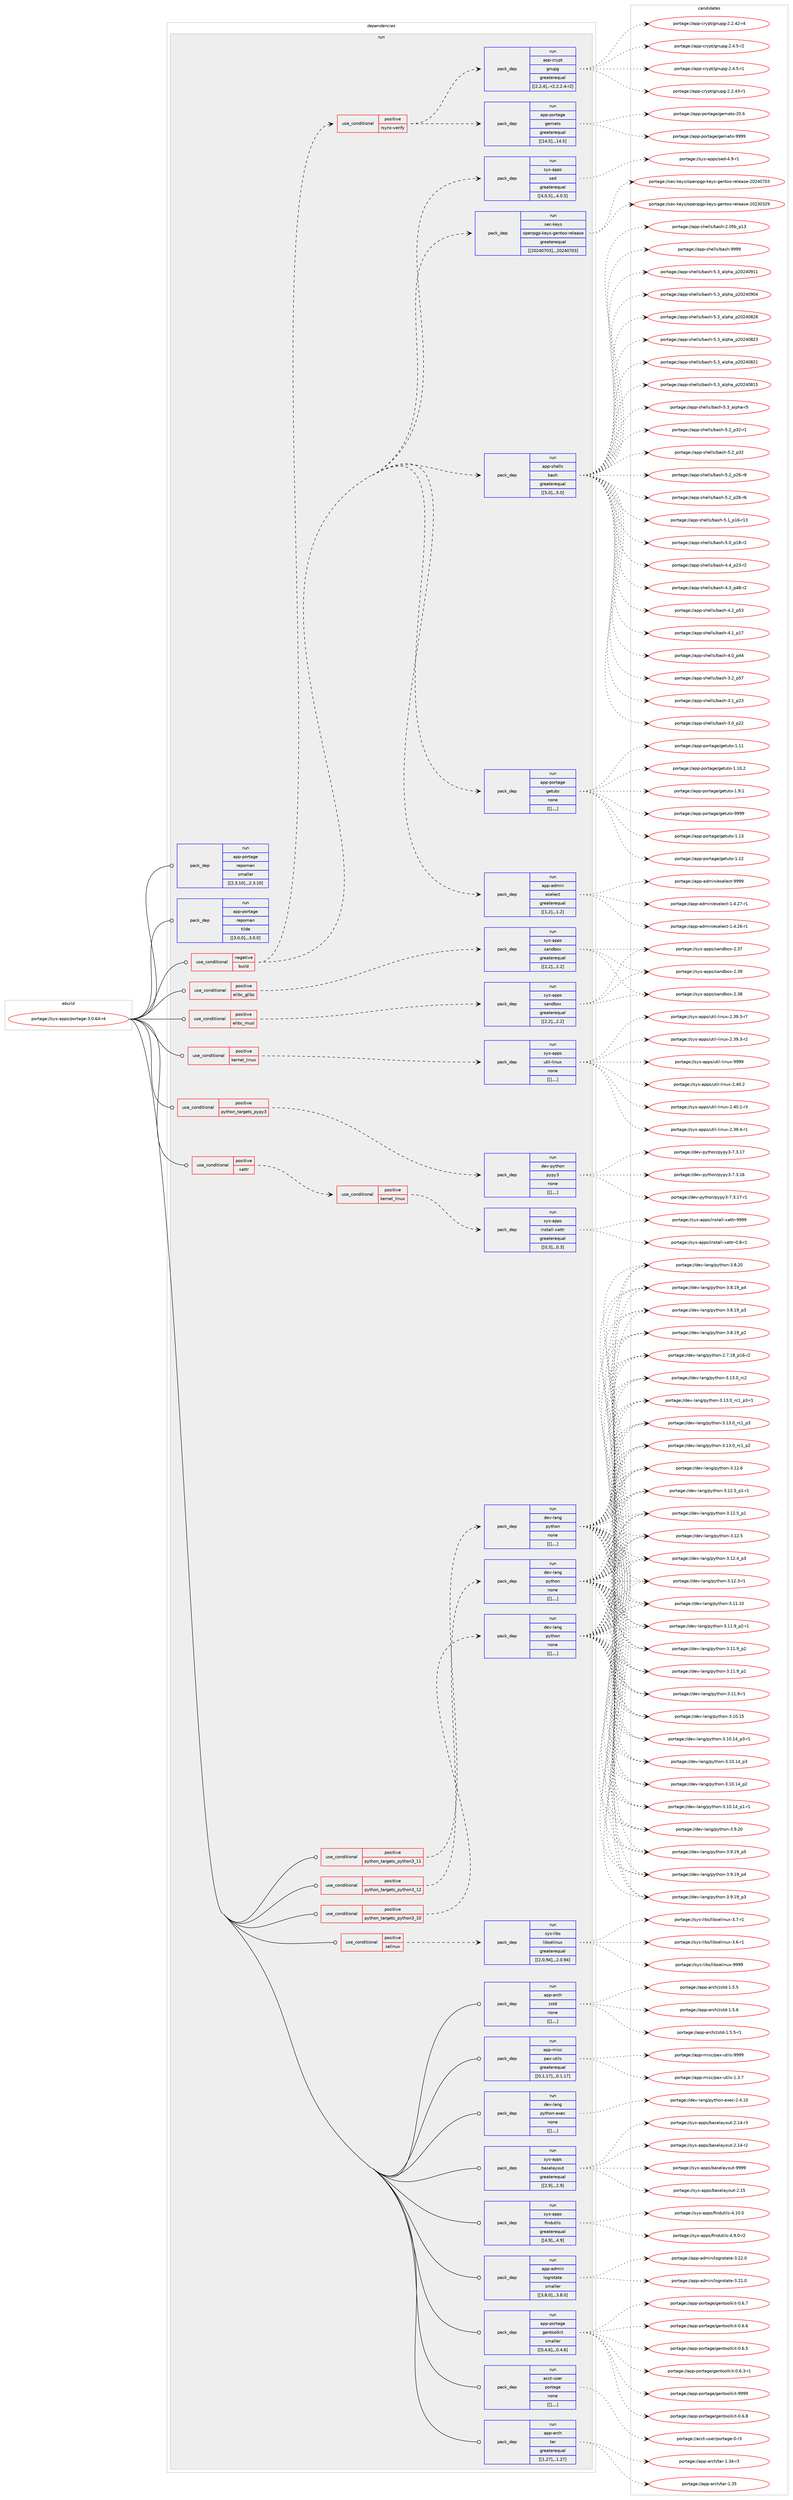 digraph prolog {

# *************
# Graph options
# *************

newrank=true;
concentrate=true;
compound=true;
graph [rankdir=LR,fontname=Helvetica,fontsize=10,ranksep=1.5];#, ranksep=2.5, nodesep=0.2];
edge  [arrowhead=vee];
node  [fontname=Helvetica,fontsize=10];

# **********
# The ebuild
# **********

subgraph cluster_leftcol {
color=gray;
label=<<i>ebuild</i>>;
id [label="portage://sys-apps/portage-3.0.64-r4", color=red, width=4, href="../sys-apps/portage-3.0.64-r4.svg"];
}

# ****************
# The dependencies
# ****************

subgraph cluster_midcol {
color=gray;
label=<<i>dependencies</i>>;
subgraph cluster_compile {
fillcolor="#eeeeee";
style=filled;
label=<<i>compile</i>>;
}
subgraph cluster_compileandrun {
fillcolor="#eeeeee";
style=filled;
label=<<i>compile and run</i>>;
}
subgraph cluster_run {
fillcolor="#eeeeee";
style=filled;
label=<<i>run</i>>;
subgraph cond115675 {
dependency438568 [label=<<TABLE BORDER="0" CELLBORDER="1" CELLSPACING="0" CELLPADDING="4"><TR><TD ROWSPAN="3" CELLPADDING="10">use_conditional</TD></TR><TR><TD>negative</TD></TR><TR><TD>build</TD></TR></TABLE>>, shape=none, color=red];
subgraph pack319838 {
dependency438569 [label=<<TABLE BORDER="0" CELLBORDER="1" CELLSPACING="0" CELLPADDING="4" WIDTH="220"><TR><TD ROWSPAN="6" CELLPADDING="30">pack_dep</TD></TR><TR><TD WIDTH="110">run</TD></TR><TR><TD>app-admin</TD></TR><TR><TD>eselect</TD></TR><TR><TD>greaterequal</TD></TR><TR><TD>[[1,2],,,1.2]</TD></TR></TABLE>>, shape=none, color=blue];
}
dependency438568:e -> dependency438569:w [weight=20,style="dashed",arrowhead="vee"];
subgraph pack319839 {
dependency438570 [label=<<TABLE BORDER="0" CELLBORDER="1" CELLSPACING="0" CELLPADDING="4" WIDTH="220"><TR><TD ROWSPAN="6" CELLPADDING="30">pack_dep</TD></TR><TR><TD WIDTH="110">run</TD></TR><TR><TD>app-portage</TD></TR><TR><TD>getuto</TD></TR><TR><TD>none</TD></TR><TR><TD>[[],,,,]</TD></TR></TABLE>>, shape=none, color=blue];
}
dependency438568:e -> dependency438570:w [weight=20,style="dashed",arrowhead="vee"];
subgraph pack319840 {
dependency438571 [label=<<TABLE BORDER="0" CELLBORDER="1" CELLSPACING="0" CELLPADDING="4" WIDTH="220"><TR><TD ROWSPAN="6" CELLPADDING="30">pack_dep</TD></TR><TR><TD WIDTH="110">run</TD></TR><TR><TD>app-shells</TD></TR><TR><TD>bash</TD></TR><TR><TD>greaterequal</TD></TR><TR><TD>[[5,0],,,5.0]</TD></TR></TABLE>>, shape=none, color=blue];
}
dependency438568:e -> dependency438571:w [weight=20,style="dashed",arrowhead="vee"];
subgraph pack319841 {
dependency438572 [label=<<TABLE BORDER="0" CELLBORDER="1" CELLSPACING="0" CELLPADDING="4" WIDTH="220"><TR><TD ROWSPAN="6" CELLPADDING="30">pack_dep</TD></TR><TR><TD WIDTH="110">run</TD></TR><TR><TD>sec-keys</TD></TR><TR><TD>openpgp-keys-gentoo-release</TD></TR><TR><TD>greaterequal</TD></TR><TR><TD>[[20240703],,,20240703]</TD></TR></TABLE>>, shape=none, color=blue];
}
dependency438568:e -> dependency438572:w [weight=20,style="dashed",arrowhead="vee"];
subgraph pack319842 {
dependency438573 [label=<<TABLE BORDER="0" CELLBORDER="1" CELLSPACING="0" CELLPADDING="4" WIDTH="220"><TR><TD ROWSPAN="6" CELLPADDING="30">pack_dep</TD></TR><TR><TD WIDTH="110">run</TD></TR><TR><TD>sys-apps</TD></TR><TR><TD>sed</TD></TR><TR><TD>greaterequal</TD></TR><TR><TD>[[4,0,5],,,4.0.5]</TD></TR></TABLE>>, shape=none, color=blue];
}
dependency438568:e -> dependency438573:w [weight=20,style="dashed",arrowhead="vee"];
subgraph cond115676 {
dependency438574 [label=<<TABLE BORDER="0" CELLBORDER="1" CELLSPACING="0" CELLPADDING="4"><TR><TD ROWSPAN="3" CELLPADDING="10">use_conditional</TD></TR><TR><TD>positive</TD></TR><TR><TD>rsync-verify</TD></TR></TABLE>>, shape=none, color=red];
subgraph pack319843 {
dependency438575 [label=<<TABLE BORDER="0" CELLBORDER="1" CELLSPACING="0" CELLPADDING="4" WIDTH="220"><TR><TD ROWSPAN="6" CELLPADDING="30">pack_dep</TD></TR><TR><TD WIDTH="110">run</TD></TR><TR><TD>app-crypt</TD></TR><TR><TD>gnupg</TD></TR><TR><TD>greaterequal</TD></TR><TR><TD>[[2,2,4],,-r2,2.2.4-r2]</TD></TR></TABLE>>, shape=none, color=blue];
}
dependency438574:e -> dependency438575:w [weight=20,style="dashed",arrowhead="vee"];
subgraph pack319844 {
dependency438576 [label=<<TABLE BORDER="0" CELLBORDER="1" CELLSPACING="0" CELLPADDING="4" WIDTH="220"><TR><TD ROWSPAN="6" CELLPADDING="30">pack_dep</TD></TR><TR><TD WIDTH="110">run</TD></TR><TR><TD>app-portage</TD></TR><TR><TD>gemato</TD></TR><TR><TD>greaterequal</TD></TR><TR><TD>[[14,5],,,14.5]</TD></TR></TABLE>>, shape=none, color=blue];
}
dependency438574:e -> dependency438576:w [weight=20,style="dashed",arrowhead="vee"];
}
dependency438568:e -> dependency438574:w [weight=20,style="dashed",arrowhead="vee"];
}
id:e -> dependency438568:w [weight=20,style="solid",arrowhead="odot"];
subgraph cond115677 {
dependency438577 [label=<<TABLE BORDER="0" CELLBORDER="1" CELLSPACING="0" CELLPADDING="4"><TR><TD ROWSPAN="3" CELLPADDING="10">use_conditional</TD></TR><TR><TD>positive</TD></TR><TR><TD>elibc_glibc</TD></TR></TABLE>>, shape=none, color=red];
subgraph pack319845 {
dependency438578 [label=<<TABLE BORDER="0" CELLBORDER="1" CELLSPACING="0" CELLPADDING="4" WIDTH="220"><TR><TD ROWSPAN="6" CELLPADDING="30">pack_dep</TD></TR><TR><TD WIDTH="110">run</TD></TR><TR><TD>sys-apps</TD></TR><TR><TD>sandbox</TD></TR><TR><TD>greaterequal</TD></TR><TR><TD>[[2,2],,,2.2]</TD></TR></TABLE>>, shape=none, color=blue];
}
dependency438577:e -> dependency438578:w [weight=20,style="dashed",arrowhead="vee"];
}
id:e -> dependency438577:w [weight=20,style="solid",arrowhead="odot"];
subgraph cond115678 {
dependency438579 [label=<<TABLE BORDER="0" CELLBORDER="1" CELLSPACING="0" CELLPADDING="4"><TR><TD ROWSPAN="3" CELLPADDING="10">use_conditional</TD></TR><TR><TD>positive</TD></TR><TR><TD>elibc_musl</TD></TR></TABLE>>, shape=none, color=red];
subgraph pack319846 {
dependency438580 [label=<<TABLE BORDER="0" CELLBORDER="1" CELLSPACING="0" CELLPADDING="4" WIDTH="220"><TR><TD ROWSPAN="6" CELLPADDING="30">pack_dep</TD></TR><TR><TD WIDTH="110">run</TD></TR><TR><TD>sys-apps</TD></TR><TR><TD>sandbox</TD></TR><TR><TD>greaterequal</TD></TR><TR><TD>[[2,2],,,2.2]</TD></TR></TABLE>>, shape=none, color=blue];
}
dependency438579:e -> dependency438580:w [weight=20,style="dashed",arrowhead="vee"];
}
id:e -> dependency438579:w [weight=20,style="solid",arrowhead="odot"];
subgraph cond115679 {
dependency438581 [label=<<TABLE BORDER="0" CELLBORDER="1" CELLSPACING="0" CELLPADDING="4"><TR><TD ROWSPAN="3" CELLPADDING="10">use_conditional</TD></TR><TR><TD>positive</TD></TR><TR><TD>kernel_linux</TD></TR></TABLE>>, shape=none, color=red];
subgraph pack319847 {
dependency438582 [label=<<TABLE BORDER="0" CELLBORDER="1" CELLSPACING="0" CELLPADDING="4" WIDTH="220"><TR><TD ROWSPAN="6" CELLPADDING="30">pack_dep</TD></TR><TR><TD WIDTH="110">run</TD></TR><TR><TD>sys-apps</TD></TR><TR><TD>util-linux</TD></TR><TR><TD>none</TD></TR><TR><TD>[[],,,,]</TD></TR></TABLE>>, shape=none, color=blue];
}
dependency438581:e -> dependency438582:w [weight=20,style="dashed",arrowhead="vee"];
}
id:e -> dependency438581:w [weight=20,style="solid",arrowhead="odot"];
subgraph cond115680 {
dependency438583 [label=<<TABLE BORDER="0" CELLBORDER="1" CELLSPACING="0" CELLPADDING="4"><TR><TD ROWSPAN="3" CELLPADDING="10">use_conditional</TD></TR><TR><TD>positive</TD></TR><TR><TD>python_targets_pypy3</TD></TR></TABLE>>, shape=none, color=red];
subgraph pack319848 {
dependency438584 [label=<<TABLE BORDER="0" CELLBORDER="1" CELLSPACING="0" CELLPADDING="4" WIDTH="220"><TR><TD ROWSPAN="6" CELLPADDING="30">pack_dep</TD></TR><TR><TD WIDTH="110">run</TD></TR><TR><TD>dev-python</TD></TR><TR><TD>pypy3</TD></TR><TR><TD>none</TD></TR><TR><TD>[[],,,,]</TD></TR></TABLE>>, shape=none, color=blue];
}
dependency438583:e -> dependency438584:w [weight=20,style="dashed",arrowhead="vee"];
}
id:e -> dependency438583:w [weight=20,style="solid",arrowhead="odot"];
subgraph cond115681 {
dependency438585 [label=<<TABLE BORDER="0" CELLBORDER="1" CELLSPACING="0" CELLPADDING="4"><TR><TD ROWSPAN="3" CELLPADDING="10">use_conditional</TD></TR><TR><TD>positive</TD></TR><TR><TD>python_targets_python3_10</TD></TR></TABLE>>, shape=none, color=red];
subgraph pack319849 {
dependency438586 [label=<<TABLE BORDER="0" CELLBORDER="1" CELLSPACING="0" CELLPADDING="4" WIDTH="220"><TR><TD ROWSPAN="6" CELLPADDING="30">pack_dep</TD></TR><TR><TD WIDTH="110">run</TD></TR><TR><TD>dev-lang</TD></TR><TR><TD>python</TD></TR><TR><TD>none</TD></TR><TR><TD>[[],,,,]</TD></TR></TABLE>>, shape=none, color=blue];
}
dependency438585:e -> dependency438586:w [weight=20,style="dashed",arrowhead="vee"];
}
id:e -> dependency438585:w [weight=20,style="solid",arrowhead="odot"];
subgraph cond115682 {
dependency438587 [label=<<TABLE BORDER="0" CELLBORDER="1" CELLSPACING="0" CELLPADDING="4"><TR><TD ROWSPAN="3" CELLPADDING="10">use_conditional</TD></TR><TR><TD>positive</TD></TR><TR><TD>python_targets_python3_11</TD></TR></TABLE>>, shape=none, color=red];
subgraph pack319850 {
dependency438588 [label=<<TABLE BORDER="0" CELLBORDER="1" CELLSPACING="0" CELLPADDING="4" WIDTH="220"><TR><TD ROWSPAN="6" CELLPADDING="30">pack_dep</TD></TR><TR><TD WIDTH="110">run</TD></TR><TR><TD>dev-lang</TD></TR><TR><TD>python</TD></TR><TR><TD>none</TD></TR><TR><TD>[[],,,,]</TD></TR></TABLE>>, shape=none, color=blue];
}
dependency438587:e -> dependency438588:w [weight=20,style="dashed",arrowhead="vee"];
}
id:e -> dependency438587:w [weight=20,style="solid",arrowhead="odot"];
subgraph cond115683 {
dependency438589 [label=<<TABLE BORDER="0" CELLBORDER="1" CELLSPACING="0" CELLPADDING="4"><TR><TD ROWSPAN="3" CELLPADDING="10">use_conditional</TD></TR><TR><TD>positive</TD></TR><TR><TD>python_targets_python3_12</TD></TR></TABLE>>, shape=none, color=red];
subgraph pack319851 {
dependency438590 [label=<<TABLE BORDER="0" CELLBORDER="1" CELLSPACING="0" CELLPADDING="4" WIDTH="220"><TR><TD ROWSPAN="6" CELLPADDING="30">pack_dep</TD></TR><TR><TD WIDTH="110">run</TD></TR><TR><TD>dev-lang</TD></TR><TR><TD>python</TD></TR><TR><TD>none</TD></TR><TR><TD>[[],,,,]</TD></TR></TABLE>>, shape=none, color=blue];
}
dependency438589:e -> dependency438590:w [weight=20,style="dashed",arrowhead="vee"];
}
id:e -> dependency438589:w [weight=20,style="solid",arrowhead="odot"];
subgraph cond115684 {
dependency438591 [label=<<TABLE BORDER="0" CELLBORDER="1" CELLSPACING="0" CELLPADDING="4"><TR><TD ROWSPAN="3" CELLPADDING="10">use_conditional</TD></TR><TR><TD>positive</TD></TR><TR><TD>selinux</TD></TR></TABLE>>, shape=none, color=red];
subgraph pack319852 {
dependency438592 [label=<<TABLE BORDER="0" CELLBORDER="1" CELLSPACING="0" CELLPADDING="4" WIDTH="220"><TR><TD ROWSPAN="6" CELLPADDING="30">pack_dep</TD></TR><TR><TD WIDTH="110">run</TD></TR><TR><TD>sys-libs</TD></TR><TR><TD>libselinux</TD></TR><TR><TD>greaterequal</TD></TR><TR><TD>[[2,0,94],,,2.0.94]</TD></TR></TABLE>>, shape=none, color=blue];
}
dependency438591:e -> dependency438592:w [weight=20,style="dashed",arrowhead="vee"];
}
id:e -> dependency438591:w [weight=20,style="solid",arrowhead="odot"];
subgraph cond115685 {
dependency438593 [label=<<TABLE BORDER="0" CELLBORDER="1" CELLSPACING="0" CELLPADDING="4"><TR><TD ROWSPAN="3" CELLPADDING="10">use_conditional</TD></TR><TR><TD>positive</TD></TR><TR><TD>xattr</TD></TR></TABLE>>, shape=none, color=red];
subgraph cond115686 {
dependency438594 [label=<<TABLE BORDER="0" CELLBORDER="1" CELLSPACING="0" CELLPADDING="4"><TR><TD ROWSPAN="3" CELLPADDING="10">use_conditional</TD></TR><TR><TD>positive</TD></TR><TR><TD>kernel_linux</TD></TR></TABLE>>, shape=none, color=red];
subgraph pack319853 {
dependency438595 [label=<<TABLE BORDER="0" CELLBORDER="1" CELLSPACING="0" CELLPADDING="4" WIDTH="220"><TR><TD ROWSPAN="6" CELLPADDING="30">pack_dep</TD></TR><TR><TD WIDTH="110">run</TD></TR><TR><TD>sys-apps</TD></TR><TR><TD>install-xattr</TD></TR><TR><TD>greaterequal</TD></TR><TR><TD>[[0,3],,,0.3]</TD></TR></TABLE>>, shape=none, color=blue];
}
dependency438594:e -> dependency438595:w [weight=20,style="dashed",arrowhead="vee"];
}
dependency438593:e -> dependency438594:w [weight=20,style="dashed",arrowhead="vee"];
}
id:e -> dependency438593:w [weight=20,style="solid",arrowhead="odot"];
subgraph pack319854 {
dependency438596 [label=<<TABLE BORDER="0" CELLBORDER="1" CELLSPACING="0" CELLPADDING="4" WIDTH="220"><TR><TD ROWSPAN="6" CELLPADDING="30">pack_dep</TD></TR><TR><TD WIDTH="110">run</TD></TR><TR><TD>acct-user</TD></TR><TR><TD>portage</TD></TR><TR><TD>none</TD></TR><TR><TD>[[],,,,]</TD></TR></TABLE>>, shape=none, color=blue];
}
id:e -> dependency438596:w [weight=20,style="solid",arrowhead="odot"];
subgraph pack319855 {
dependency438597 [label=<<TABLE BORDER="0" CELLBORDER="1" CELLSPACING="0" CELLPADDING="4" WIDTH="220"><TR><TD ROWSPAN="6" CELLPADDING="30">pack_dep</TD></TR><TR><TD WIDTH="110">run</TD></TR><TR><TD>app-arch</TD></TR><TR><TD>tar</TD></TR><TR><TD>greaterequal</TD></TR><TR><TD>[[1,27],,,1.27]</TD></TR></TABLE>>, shape=none, color=blue];
}
id:e -> dependency438597:w [weight=20,style="solid",arrowhead="odot"];
subgraph pack319856 {
dependency438598 [label=<<TABLE BORDER="0" CELLBORDER="1" CELLSPACING="0" CELLPADDING="4" WIDTH="220"><TR><TD ROWSPAN="6" CELLPADDING="30">pack_dep</TD></TR><TR><TD WIDTH="110">run</TD></TR><TR><TD>app-arch</TD></TR><TR><TD>zstd</TD></TR><TR><TD>none</TD></TR><TR><TD>[[],,,,]</TD></TR></TABLE>>, shape=none, color=blue];
}
id:e -> dependency438598:w [weight=20,style="solid",arrowhead="odot"];
subgraph pack319857 {
dependency438599 [label=<<TABLE BORDER="0" CELLBORDER="1" CELLSPACING="0" CELLPADDING="4" WIDTH="220"><TR><TD ROWSPAN="6" CELLPADDING="30">pack_dep</TD></TR><TR><TD WIDTH="110">run</TD></TR><TR><TD>app-misc</TD></TR><TR><TD>pax-utils</TD></TR><TR><TD>greaterequal</TD></TR><TR><TD>[[0,1,17],,,0.1.17]</TD></TR></TABLE>>, shape=none, color=blue];
}
id:e -> dependency438599:w [weight=20,style="solid",arrowhead="odot"];
subgraph pack319858 {
dependency438600 [label=<<TABLE BORDER="0" CELLBORDER="1" CELLSPACING="0" CELLPADDING="4" WIDTH="220"><TR><TD ROWSPAN="6" CELLPADDING="30">pack_dep</TD></TR><TR><TD WIDTH="110">run</TD></TR><TR><TD>dev-lang</TD></TR><TR><TD>python-exec</TD></TR><TR><TD>none</TD></TR><TR><TD>[[],,,,]</TD></TR></TABLE>>, shape=none, color=blue];
}
id:e -> dependency438600:w [weight=20,style="solid",arrowhead="odot"];
subgraph pack319859 {
dependency438601 [label=<<TABLE BORDER="0" CELLBORDER="1" CELLSPACING="0" CELLPADDING="4" WIDTH="220"><TR><TD ROWSPAN="6" CELLPADDING="30">pack_dep</TD></TR><TR><TD WIDTH="110">run</TD></TR><TR><TD>sys-apps</TD></TR><TR><TD>baselayout</TD></TR><TR><TD>greaterequal</TD></TR><TR><TD>[[2,9],,,2.9]</TD></TR></TABLE>>, shape=none, color=blue];
}
id:e -> dependency438601:w [weight=20,style="solid",arrowhead="odot"];
subgraph pack319860 {
dependency438602 [label=<<TABLE BORDER="0" CELLBORDER="1" CELLSPACING="0" CELLPADDING="4" WIDTH="220"><TR><TD ROWSPAN="6" CELLPADDING="30">pack_dep</TD></TR><TR><TD WIDTH="110">run</TD></TR><TR><TD>sys-apps</TD></TR><TR><TD>findutils</TD></TR><TR><TD>greaterequal</TD></TR><TR><TD>[[4,9],,,4.9]</TD></TR></TABLE>>, shape=none, color=blue];
}
id:e -> dependency438602:w [weight=20,style="solid",arrowhead="odot"];
subgraph pack319861 {
dependency438603 [label=<<TABLE BORDER="0" CELLBORDER="1" CELLSPACING="0" CELLPADDING="4" WIDTH="220"><TR><TD ROWSPAN="6" CELLPADDING="30">pack_dep</TD></TR><TR><TD WIDTH="110">run</TD></TR><TR><TD>app-admin</TD></TR><TR><TD>logrotate</TD></TR><TR><TD>smaller</TD></TR><TR><TD>[[3,8,0],,,3.8.0]</TD></TR></TABLE>>, shape=none, color=blue];
}
id:e -> dependency438603:w [weight=20,style="solid",arrowhead="odot"];
subgraph pack319862 {
dependency438604 [label=<<TABLE BORDER="0" CELLBORDER="1" CELLSPACING="0" CELLPADDING="4" WIDTH="220"><TR><TD ROWSPAN="6" CELLPADDING="30">pack_dep</TD></TR><TR><TD WIDTH="110">run</TD></TR><TR><TD>app-portage</TD></TR><TR><TD>gentoolkit</TD></TR><TR><TD>smaller</TD></TR><TR><TD>[[0,4,6],,,0.4.6]</TD></TR></TABLE>>, shape=none, color=blue];
}
id:e -> dependency438604:w [weight=20,style="solid",arrowhead="odot"];
subgraph pack319863 {
dependency438605 [label=<<TABLE BORDER="0" CELLBORDER="1" CELLSPACING="0" CELLPADDING="4" WIDTH="220"><TR><TD ROWSPAN="6" CELLPADDING="30">pack_dep</TD></TR><TR><TD WIDTH="110">run</TD></TR><TR><TD>app-portage</TD></TR><TR><TD>repoman</TD></TR><TR><TD>smaller</TD></TR><TR><TD>[[2,3,10],,,2.3.10]</TD></TR></TABLE>>, shape=none, color=blue];
}
id:e -> dependency438605:w [weight=20,style="solid",arrowhead="odot"];
subgraph pack319864 {
dependency438606 [label=<<TABLE BORDER="0" CELLBORDER="1" CELLSPACING="0" CELLPADDING="4" WIDTH="220"><TR><TD ROWSPAN="6" CELLPADDING="30">pack_dep</TD></TR><TR><TD WIDTH="110">run</TD></TR><TR><TD>app-portage</TD></TR><TR><TD>repoman</TD></TR><TR><TD>tilde</TD></TR><TR><TD>[[3,0,0],,,3.0.0]</TD></TR></TABLE>>, shape=none, color=blue];
}
id:e -> dependency438606:w [weight=20,style="solid",arrowhead="odot"];
}
}

# **************
# The candidates
# **************

subgraph cluster_choices {
rank=same;
color=gray;
label=<<i>candidates</i>>;

subgraph choice319838 {
color=black;
nodesep=1;
choice97112112459710010910511047101115101108101991164557575757 [label="portage://app-admin/eselect-9999", color=red, width=4,href="../app-admin/eselect-9999.svg"];
choice9711211245971001091051104710111510110810199116454946524650554511449 [label="portage://app-admin/eselect-1.4.27-r1", color=red, width=4,href="../app-admin/eselect-1.4.27-r1.svg"];
choice9711211245971001091051104710111510110810199116454946524650544511449 [label="portage://app-admin/eselect-1.4.26-r1", color=red, width=4,href="../app-admin/eselect-1.4.26-r1.svg"];
dependency438569:e -> choice97112112459710010910511047101115101108101991164557575757:w [style=dotted,weight="100"];
dependency438569:e -> choice9711211245971001091051104710111510110810199116454946524650554511449:w [style=dotted,weight="100"];
dependency438569:e -> choice9711211245971001091051104710111510110810199116454946524650544511449:w [style=dotted,weight="100"];
}
subgraph choice319839 {
color=black;
nodesep=1;
choice971121124511211111411697103101471031011161171161114557575757 [label="portage://app-portage/getuto-9999", color=red, width=4,href="../app-portage/getuto-9999.svg"];
choice971121124511211111411697103101471031011161171161114549464951 [label="portage://app-portage/getuto-1.13", color=red, width=4,href="../app-portage/getuto-1.13.svg"];
choice971121124511211111411697103101471031011161171161114549464950 [label="portage://app-portage/getuto-1.12", color=red, width=4,href="../app-portage/getuto-1.12.svg"];
choice971121124511211111411697103101471031011161171161114549464949 [label="portage://app-portage/getuto-1.11", color=red, width=4,href="../app-portage/getuto-1.11.svg"];
choice9711211245112111114116971031014710310111611711611145494649484650 [label="portage://app-portage/getuto-1.10.2", color=red, width=4,href="../app-portage/getuto-1.10.2.svg"];
choice97112112451121111141169710310147103101116117116111454946574649 [label="portage://app-portage/getuto-1.9.1", color=red, width=4,href="../app-portage/getuto-1.9.1.svg"];
dependency438570:e -> choice971121124511211111411697103101471031011161171161114557575757:w [style=dotted,weight="100"];
dependency438570:e -> choice971121124511211111411697103101471031011161171161114549464951:w [style=dotted,weight="100"];
dependency438570:e -> choice971121124511211111411697103101471031011161171161114549464950:w [style=dotted,weight="100"];
dependency438570:e -> choice971121124511211111411697103101471031011161171161114549464949:w [style=dotted,weight="100"];
dependency438570:e -> choice9711211245112111114116971031014710310111611711611145494649484650:w [style=dotted,weight="100"];
dependency438570:e -> choice97112112451121111141169710310147103101116117116111454946574649:w [style=dotted,weight="100"];
}
subgraph choice319840 {
color=black;
nodesep=1;
choice97112112451151041011081081154798971151044557575757 [label="portage://app-shells/bash-9999", color=red, width=4,href="../app-shells/bash-9999.svg"];
choice971121124511510410110810811547989711510445534651959710811210497951125048505248574949 [label="portage://app-shells/bash-5.3_alpha_p20240911", color=red, width=4,href="../app-shells/bash-5.3_alpha_p20240911.svg"];
choice971121124511510410110810811547989711510445534651959710811210497951125048505248574852 [label="portage://app-shells/bash-5.3_alpha_p20240904", color=red, width=4,href="../app-shells/bash-5.3_alpha_p20240904.svg"];
choice971121124511510410110810811547989711510445534651959710811210497951125048505248565056 [label="portage://app-shells/bash-5.3_alpha_p20240828", color=red, width=4,href="../app-shells/bash-5.3_alpha_p20240828.svg"];
choice971121124511510410110810811547989711510445534651959710811210497951125048505248565051 [label="portage://app-shells/bash-5.3_alpha_p20240823", color=red, width=4,href="../app-shells/bash-5.3_alpha_p20240823.svg"];
choice971121124511510410110810811547989711510445534651959710811210497951125048505248565049 [label="portage://app-shells/bash-5.3_alpha_p20240821", color=red, width=4,href="../app-shells/bash-5.3_alpha_p20240821.svg"];
choice971121124511510410110810811547989711510445534651959710811210497951125048505248564953 [label="portage://app-shells/bash-5.3_alpha_p20240815", color=red, width=4,href="../app-shells/bash-5.3_alpha_p20240815.svg"];
choice9711211245115104101108108115479897115104455346519597108112104974511453 [label="portage://app-shells/bash-5.3_alpha-r5", color=red, width=4,href="../app-shells/bash-5.3_alpha-r5.svg"];
choice9711211245115104101108108115479897115104455346509511251504511449 [label="portage://app-shells/bash-5.2_p32-r1", color=red, width=4,href="../app-shells/bash-5.2_p32-r1.svg"];
choice971121124511510410110810811547989711510445534650951125150 [label="portage://app-shells/bash-5.2_p32", color=red, width=4,href="../app-shells/bash-5.2_p32.svg"];
choice9711211245115104101108108115479897115104455346509511250544511456 [label="portage://app-shells/bash-5.2_p26-r8", color=red, width=4,href="../app-shells/bash-5.2_p26-r8.svg"];
choice9711211245115104101108108115479897115104455346509511250544511454 [label="portage://app-shells/bash-5.2_p26-r6", color=red, width=4,href="../app-shells/bash-5.2_p26-r6.svg"];
choice971121124511510410110810811547989711510445534649951124954451144951 [label="portage://app-shells/bash-5.1_p16-r13", color=red, width=4,href="../app-shells/bash-5.1_p16-r13.svg"];
choice9711211245115104101108108115479897115104455346489511249564511450 [label="portage://app-shells/bash-5.0_p18-r2", color=red, width=4,href="../app-shells/bash-5.0_p18-r2.svg"];
choice9711211245115104101108108115479897115104455246529511250514511450 [label="portage://app-shells/bash-4.4_p23-r2", color=red, width=4,href="../app-shells/bash-4.4_p23-r2.svg"];
choice9711211245115104101108108115479897115104455246519511252564511450 [label="portage://app-shells/bash-4.3_p48-r2", color=red, width=4,href="../app-shells/bash-4.3_p48-r2.svg"];
choice971121124511510410110810811547989711510445524650951125351 [label="portage://app-shells/bash-4.2_p53", color=red, width=4,href="../app-shells/bash-4.2_p53.svg"];
choice971121124511510410110810811547989711510445524649951124955 [label="portage://app-shells/bash-4.1_p17", color=red, width=4,href="../app-shells/bash-4.1_p17.svg"];
choice971121124511510410110810811547989711510445524648951125252 [label="portage://app-shells/bash-4.0_p44", color=red, width=4,href="../app-shells/bash-4.0_p44.svg"];
choice971121124511510410110810811547989711510445514650951125355 [label="portage://app-shells/bash-3.2_p57", color=red, width=4,href="../app-shells/bash-3.2_p57.svg"];
choice971121124511510410110810811547989711510445514649951125051 [label="portage://app-shells/bash-3.1_p23", color=red, width=4,href="../app-shells/bash-3.1_p23.svg"];
choice971121124511510410110810811547989711510445514648951125050 [label="portage://app-shells/bash-3.0_p22", color=red, width=4,href="../app-shells/bash-3.0_p22.svg"];
choice9711211245115104101108108115479897115104455046485398951124951 [label="portage://app-shells/bash-2.05b_p13", color=red, width=4,href="../app-shells/bash-2.05b_p13.svg"];
dependency438571:e -> choice97112112451151041011081081154798971151044557575757:w [style=dotted,weight="100"];
dependency438571:e -> choice971121124511510410110810811547989711510445534651959710811210497951125048505248574949:w [style=dotted,weight="100"];
dependency438571:e -> choice971121124511510410110810811547989711510445534651959710811210497951125048505248574852:w [style=dotted,weight="100"];
dependency438571:e -> choice971121124511510410110810811547989711510445534651959710811210497951125048505248565056:w [style=dotted,weight="100"];
dependency438571:e -> choice971121124511510410110810811547989711510445534651959710811210497951125048505248565051:w [style=dotted,weight="100"];
dependency438571:e -> choice971121124511510410110810811547989711510445534651959710811210497951125048505248565049:w [style=dotted,weight="100"];
dependency438571:e -> choice971121124511510410110810811547989711510445534651959710811210497951125048505248564953:w [style=dotted,weight="100"];
dependency438571:e -> choice9711211245115104101108108115479897115104455346519597108112104974511453:w [style=dotted,weight="100"];
dependency438571:e -> choice9711211245115104101108108115479897115104455346509511251504511449:w [style=dotted,weight="100"];
dependency438571:e -> choice971121124511510410110810811547989711510445534650951125150:w [style=dotted,weight="100"];
dependency438571:e -> choice9711211245115104101108108115479897115104455346509511250544511456:w [style=dotted,weight="100"];
dependency438571:e -> choice9711211245115104101108108115479897115104455346509511250544511454:w [style=dotted,weight="100"];
dependency438571:e -> choice971121124511510410110810811547989711510445534649951124954451144951:w [style=dotted,weight="100"];
dependency438571:e -> choice9711211245115104101108108115479897115104455346489511249564511450:w [style=dotted,weight="100"];
dependency438571:e -> choice9711211245115104101108108115479897115104455246529511250514511450:w [style=dotted,weight="100"];
dependency438571:e -> choice9711211245115104101108108115479897115104455246519511252564511450:w [style=dotted,weight="100"];
dependency438571:e -> choice971121124511510410110810811547989711510445524650951125351:w [style=dotted,weight="100"];
dependency438571:e -> choice971121124511510410110810811547989711510445524649951124955:w [style=dotted,weight="100"];
dependency438571:e -> choice971121124511510410110810811547989711510445524648951125252:w [style=dotted,weight="100"];
dependency438571:e -> choice971121124511510410110810811547989711510445514650951125355:w [style=dotted,weight="100"];
dependency438571:e -> choice971121124511510410110810811547989711510445514649951125051:w [style=dotted,weight="100"];
dependency438571:e -> choice971121124511510410110810811547989711510445514648951125050:w [style=dotted,weight="100"];
dependency438571:e -> choice9711211245115104101108108115479897115104455046485398951124951:w [style=dotted,weight="100"];
}
subgraph choice319841 {
color=black;
nodesep=1;
choice11510199451071011211154711111210111011210311245107101121115451031011101161111114511410110810197115101455048505248554851 [label="portage://sec-keys/openpgp-keys-gentoo-release-20240703", color=red, width=4,href="../sec-keys/openpgp-keys-gentoo-release-20240703.svg"];
choice11510199451071011211154711111210111011210311245107101121115451031011101161111114511410110810197115101455048505148515057 [label="portage://sec-keys/openpgp-keys-gentoo-release-20230329", color=red, width=4,href="../sec-keys/openpgp-keys-gentoo-release-20230329.svg"];
dependency438572:e -> choice11510199451071011211154711111210111011210311245107101121115451031011101161111114511410110810197115101455048505248554851:w [style=dotted,weight="100"];
dependency438572:e -> choice11510199451071011211154711111210111011210311245107101121115451031011101161111114511410110810197115101455048505148515057:w [style=dotted,weight="100"];
}
subgraph choice319842 {
color=black;
nodesep=1;
choice115121115459711211211547115101100455246574511449 [label="portage://sys-apps/sed-4.9-r1", color=red, width=4,href="../sys-apps/sed-4.9-r1.svg"];
dependency438573:e -> choice115121115459711211211547115101100455246574511449:w [style=dotted,weight="100"];
}
subgraph choice319843 {
color=black;
nodesep=1;
choice971121124599114121112116471031101171121034550465246534511450 [label="portage://app-crypt/gnupg-2.4.5-r2", color=red, width=4,href="../app-crypt/gnupg-2.4.5-r2.svg"];
choice971121124599114121112116471031101171121034550465246534511449 [label="portage://app-crypt/gnupg-2.4.5-r1", color=red, width=4,href="../app-crypt/gnupg-2.4.5-r1.svg"];
choice97112112459911412111211647103110117112103455046504652514511449 [label="portage://app-crypt/gnupg-2.2.43-r1", color=red, width=4,href="../app-crypt/gnupg-2.2.43-r1.svg"];
choice97112112459911412111211647103110117112103455046504652504511452 [label="portage://app-crypt/gnupg-2.2.42-r4", color=red, width=4,href="../app-crypt/gnupg-2.2.42-r4.svg"];
dependency438575:e -> choice971121124599114121112116471031101171121034550465246534511450:w [style=dotted,weight="100"];
dependency438575:e -> choice971121124599114121112116471031101171121034550465246534511449:w [style=dotted,weight="100"];
dependency438575:e -> choice97112112459911412111211647103110117112103455046504652514511449:w [style=dotted,weight="100"];
dependency438575:e -> choice97112112459911412111211647103110117112103455046504652504511452:w [style=dotted,weight="100"];
}
subgraph choice319844 {
color=black;
nodesep=1;
choice97112112451121111141169710310147103101109971161114557575757 [label="portage://app-portage/gemato-9999", color=red, width=4,href="../app-portage/gemato-9999.svg"];
choice97112112451121111141169710310147103101109971161114550484654 [label="portage://app-portage/gemato-20.6", color=red, width=4,href="../app-portage/gemato-20.6.svg"];
dependency438576:e -> choice97112112451121111141169710310147103101109971161114557575757:w [style=dotted,weight="100"];
dependency438576:e -> choice97112112451121111141169710310147103101109971161114550484654:w [style=dotted,weight="100"];
}
subgraph choice319845 {
color=black;
nodesep=1;
choice11512111545971121121154711597110100981111204550465157 [label="portage://sys-apps/sandbox-2.39", color=red, width=4,href="../sys-apps/sandbox-2.39.svg"];
choice11512111545971121121154711597110100981111204550465156 [label="portage://sys-apps/sandbox-2.38", color=red, width=4,href="../sys-apps/sandbox-2.38.svg"];
choice11512111545971121121154711597110100981111204550465155 [label="portage://sys-apps/sandbox-2.37", color=red, width=4,href="../sys-apps/sandbox-2.37.svg"];
dependency438578:e -> choice11512111545971121121154711597110100981111204550465157:w [style=dotted,weight="100"];
dependency438578:e -> choice11512111545971121121154711597110100981111204550465156:w [style=dotted,weight="100"];
dependency438578:e -> choice11512111545971121121154711597110100981111204550465155:w [style=dotted,weight="100"];
}
subgraph choice319846 {
color=black;
nodesep=1;
choice11512111545971121121154711597110100981111204550465157 [label="portage://sys-apps/sandbox-2.39", color=red, width=4,href="../sys-apps/sandbox-2.39.svg"];
choice11512111545971121121154711597110100981111204550465156 [label="portage://sys-apps/sandbox-2.38", color=red, width=4,href="../sys-apps/sandbox-2.38.svg"];
choice11512111545971121121154711597110100981111204550465155 [label="portage://sys-apps/sandbox-2.37", color=red, width=4,href="../sys-apps/sandbox-2.37.svg"];
dependency438580:e -> choice11512111545971121121154711597110100981111204550465157:w [style=dotted,weight="100"];
dependency438580:e -> choice11512111545971121121154711597110100981111204550465156:w [style=dotted,weight="100"];
dependency438580:e -> choice11512111545971121121154711597110100981111204550465155:w [style=dotted,weight="100"];
}
subgraph choice319847 {
color=black;
nodesep=1;
choice115121115459711211211547117116105108451081051101171204557575757 [label="portage://sys-apps/util-linux-9999", color=red, width=4,href="../sys-apps/util-linux-9999.svg"];
choice1151211154597112112115471171161051084510810511011712045504652484650 [label="portage://sys-apps/util-linux-2.40.2", color=red, width=4,href="../sys-apps/util-linux-2.40.2.svg"];
choice11512111545971121121154711711610510845108105110117120455046524846494511451 [label="portage://sys-apps/util-linux-2.40.1-r3", color=red, width=4,href="../sys-apps/util-linux-2.40.1-r3.svg"];
choice11512111545971121121154711711610510845108105110117120455046515746524511449 [label="portage://sys-apps/util-linux-2.39.4-r1", color=red, width=4,href="../sys-apps/util-linux-2.39.4-r1.svg"];
choice11512111545971121121154711711610510845108105110117120455046515746514511455 [label="portage://sys-apps/util-linux-2.39.3-r7", color=red, width=4,href="../sys-apps/util-linux-2.39.3-r7.svg"];
choice11512111545971121121154711711610510845108105110117120455046515746514511450 [label="portage://sys-apps/util-linux-2.39.3-r2", color=red, width=4,href="../sys-apps/util-linux-2.39.3-r2.svg"];
dependency438582:e -> choice115121115459711211211547117116105108451081051101171204557575757:w [style=dotted,weight="100"];
dependency438582:e -> choice1151211154597112112115471171161051084510810511011712045504652484650:w [style=dotted,weight="100"];
dependency438582:e -> choice11512111545971121121154711711610510845108105110117120455046524846494511451:w [style=dotted,weight="100"];
dependency438582:e -> choice11512111545971121121154711711610510845108105110117120455046515746524511449:w [style=dotted,weight="100"];
dependency438582:e -> choice11512111545971121121154711711610510845108105110117120455046515746514511455:w [style=dotted,weight="100"];
dependency438582:e -> choice11512111545971121121154711711610510845108105110117120455046515746514511450:w [style=dotted,weight="100"];
}
subgraph choice319848 {
color=black;
nodesep=1;
choice100101118451121211161041111104711212111212151455546514649554511449 [label="portage://dev-python/pypy3-7.3.17-r1", color=red, width=4,href="../dev-python/pypy3-7.3.17-r1.svg"];
choice10010111845112121116104111110471121211121215145554651464955 [label="portage://dev-python/pypy3-7.3.17", color=red, width=4,href="../dev-python/pypy3-7.3.17.svg"];
choice10010111845112121116104111110471121211121215145554651464954 [label="portage://dev-python/pypy3-7.3.16", color=red, width=4,href="../dev-python/pypy3-7.3.16.svg"];
dependency438584:e -> choice100101118451121211161041111104711212111212151455546514649554511449:w [style=dotted,weight="100"];
dependency438584:e -> choice10010111845112121116104111110471121211121215145554651464955:w [style=dotted,weight="100"];
dependency438584:e -> choice10010111845112121116104111110471121211121215145554651464954:w [style=dotted,weight="100"];
}
subgraph choice319849 {
color=black;
nodesep=1;
choice10010111845108971101034711212111610411111045514649514648951149950 [label="portage://dev-lang/python-3.13.0_rc2", color=red, width=4,href="../dev-lang/python-3.13.0_rc2.svg"];
choice1001011184510897110103471121211161041111104551464951464895114994995112514511449 [label="portage://dev-lang/python-3.13.0_rc1_p3-r1", color=red, width=4,href="../dev-lang/python-3.13.0_rc1_p3-r1.svg"];
choice100101118451089711010347112121116104111110455146495146489511499499511251 [label="portage://dev-lang/python-3.13.0_rc1_p3", color=red, width=4,href="../dev-lang/python-3.13.0_rc1_p3.svg"];
choice100101118451089711010347112121116104111110455146495146489511499499511250 [label="portage://dev-lang/python-3.13.0_rc1_p2", color=red, width=4,href="../dev-lang/python-3.13.0_rc1_p2.svg"];
choice10010111845108971101034711212111610411111045514649504654 [label="portage://dev-lang/python-3.12.6", color=red, width=4,href="../dev-lang/python-3.12.6.svg"];
choice1001011184510897110103471121211161041111104551464950465395112494511449 [label="portage://dev-lang/python-3.12.5_p1-r1", color=red, width=4,href="../dev-lang/python-3.12.5_p1-r1.svg"];
choice100101118451089711010347112121116104111110455146495046539511249 [label="portage://dev-lang/python-3.12.5_p1", color=red, width=4,href="../dev-lang/python-3.12.5_p1.svg"];
choice10010111845108971101034711212111610411111045514649504653 [label="portage://dev-lang/python-3.12.5", color=red, width=4,href="../dev-lang/python-3.12.5.svg"];
choice100101118451089711010347112121116104111110455146495046529511251 [label="portage://dev-lang/python-3.12.4_p3", color=red, width=4,href="../dev-lang/python-3.12.4_p3.svg"];
choice100101118451089711010347112121116104111110455146495046514511449 [label="portage://dev-lang/python-3.12.3-r1", color=red, width=4,href="../dev-lang/python-3.12.3-r1.svg"];
choice1001011184510897110103471121211161041111104551464949464948 [label="portage://dev-lang/python-3.11.10", color=red, width=4,href="../dev-lang/python-3.11.10.svg"];
choice1001011184510897110103471121211161041111104551464949465795112504511449 [label="portage://dev-lang/python-3.11.9_p2-r1", color=red, width=4,href="../dev-lang/python-3.11.9_p2-r1.svg"];
choice100101118451089711010347112121116104111110455146494946579511250 [label="portage://dev-lang/python-3.11.9_p2", color=red, width=4,href="../dev-lang/python-3.11.9_p2.svg"];
choice100101118451089711010347112121116104111110455146494946579511249 [label="portage://dev-lang/python-3.11.9_p1", color=red, width=4,href="../dev-lang/python-3.11.9_p1.svg"];
choice100101118451089711010347112121116104111110455146494946574511449 [label="portage://dev-lang/python-3.11.9-r1", color=red, width=4,href="../dev-lang/python-3.11.9-r1.svg"];
choice1001011184510897110103471121211161041111104551464948464953 [label="portage://dev-lang/python-3.10.15", color=red, width=4,href="../dev-lang/python-3.10.15.svg"];
choice100101118451089711010347112121116104111110455146494846495295112514511449 [label="portage://dev-lang/python-3.10.14_p3-r1", color=red, width=4,href="../dev-lang/python-3.10.14_p3-r1.svg"];
choice10010111845108971101034711212111610411111045514649484649529511251 [label="portage://dev-lang/python-3.10.14_p3", color=red, width=4,href="../dev-lang/python-3.10.14_p3.svg"];
choice10010111845108971101034711212111610411111045514649484649529511250 [label="portage://dev-lang/python-3.10.14_p2", color=red, width=4,href="../dev-lang/python-3.10.14_p2.svg"];
choice100101118451089711010347112121116104111110455146494846495295112494511449 [label="portage://dev-lang/python-3.10.14_p1-r1", color=red, width=4,href="../dev-lang/python-3.10.14_p1-r1.svg"];
choice10010111845108971101034711212111610411111045514657465048 [label="portage://dev-lang/python-3.9.20", color=red, width=4,href="../dev-lang/python-3.9.20.svg"];
choice100101118451089711010347112121116104111110455146574649579511253 [label="portage://dev-lang/python-3.9.19_p5", color=red, width=4,href="../dev-lang/python-3.9.19_p5.svg"];
choice100101118451089711010347112121116104111110455146574649579511252 [label="portage://dev-lang/python-3.9.19_p4", color=red, width=4,href="../dev-lang/python-3.9.19_p4.svg"];
choice100101118451089711010347112121116104111110455146574649579511251 [label="portage://dev-lang/python-3.9.19_p3", color=red, width=4,href="../dev-lang/python-3.9.19_p3.svg"];
choice10010111845108971101034711212111610411111045514656465048 [label="portage://dev-lang/python-3.8.20", color=red, width=4,href="../dev-lang/python-3.8.20.svg"];
choice100101118451089711010347112121116104111110455146564649579511252 [label="portage://dev-lang/python-3.8.19_p4", color=red, width=4,href="../dev-lang/python-3.8.19_p4.svg"];
choice100101118451089711010347112121116104111110455146564649579511251 [label="portage://dev-lang/python-3.8.19_p3", color=red, width=4,href="../dev-lang/python-3.8.19_p3.svg"];
choice100101118451089711010347112121116104111110455146564649579511250 [label="portage://dev-lang/python-3.8.19_p2", color=red, width=4,href="../dev-lang/python-3.8.19_p2.svg"];
choice100101118451089711010347112121116104111110455046554649569511249544511450 [label="portage://dev-lang/python-2.7.18_p16-r2", color=red, width=4,href="../dev-lang/python-2.7.18_p16-r2.svg"];
dependency438586:e -> choice10010111845108971101034711212111610411111045514649514648951149950:w [style=dotted,weight="100"];
dependency438586:e -> choice1001011184510897110103471121211161041111104551464951464895114994995112514511449:w [style=dotted,weight="100"];
dependency438586:e -> choice100101118451089711010347112121116104111110455146495146489511499499511251:w [style=dotted,weight="100"];
dependency438586:e -> choice100101118451089711010347112121116104111110455146495146489511499499511250:w [style=dotted,weight="100"];
dependency438586:e -> choice10010111845108971101034711212111610411111045514649504654:w [style=dotted,weight="100"];
dependency438586:e -> choice1001011184510897110103471121211161041111104551464950465395112494511449:w [style=dotted,weight="100"];
dependency438586:e -> choice100101118451089711010347112121116104111110455146495046539511249:w [style=dotted,weight="100"];
dependency438586:e -> choice10010111845108971101034711212111610411111045514649504653:w [style=dotted,weight="100"];
dependency438586:e -> choice100101118451089711010347112121116104111110455146495046529511251:w [style=dotted,weight="100"];
dependency438586:e -> choice100101118451089711010347112121116104111110455146495046514511449:w [style=dotted,weight="100"];
dependency438586:e -> choice1001011184510897110103471121211161041111104551464949464948:w [style=dotted,weight="100"];
dependency438586:e -> choice1001011184510897110103471121211161041111104551464949465795112504511449:w [style=dotted,weight="100"];
dependency438586:e -> choice100101118451089711010347112121116104111110455146494946579511250:w [style=dotted,weight="100"];
dependency438586:e -> choice100101118451089711010347112121116104111110455146494946579511249:w [style=dotted,weight="100"];
dependency438586:e -> choice100101118451089711010347112121116104111110455146494946574511449:w [style=dotted,weight="100"];
dependency438586:e -> choice1001011184510897110103471121211161041111104551464948464953:w [style=dotted,weight="100"];
dependency438586:e -> choice100101118451089711010347112121116104111110455146494846495295112514511449:w [style=dotted,weight="100"];
dependency438586:e -> choice10010111845108971101034711212111610411111045514649484649529511251:w [style=dotted,weight="100"];
dependency438586:e -> choice10010111845108971101034711212111610411111045514649484649529511250:w [style=dotted,weight="100"];
dependency438586:e -> choice100101118451089711010347112121116104111110455146494846495295112494511449:w [style=dotted,weight="100"];
dependency438586:e -> choice10010111845108971101034711212111610411111045514657465048:w [style=dotted,weight="100"];
dependency438586:e -> choice100101118451089711010347112121116104111110455146574649579511253:w [style=dotted,weight="100"];
dependency438586:e -> choice100101118451089711010347112121116104111110455146574649579511252:w [style=dotted,weight="100"];
dependency438586:e -> choice100101118451089711010347112121116104111110455146574649579511251:w [style=dotted,weight="100"];
dependency438586:e -> choice10010111845108971101034711212111610411111045514656465048:w [style=dotted,weight="100"];
dependency438586:e -> choice100101118451089711010347112121116104111110455146564649579511252:w [style=dotted,weight="100"];
dependency438586:e -> choice100101118451089711010347112121116104111110455146564649579511251:w [style=dotted,weight="100"];
dependency438586:e -> choice100101118451089711010347112121116104111110455146564649579511250:w [style=dotted,weight="100"];
dependency438586:e -> choice100101118451089711010347112121116104111110455046554649569511249544511450:w [style=dotted,weight="100"];
}
subgraph choice319850 {
color=black;
nodesep=1;
choice10010111845108971101034711212111610411111045514649514648951149950 [label="portage://dev-lang/python-3.13.0_rc2", color=red, width=4,href="../dev-lang/python-3.13.0_rc2.svg"];
choice1001011184510897110103471121211161041111104551464951464895114994995112514511449 [label="portage://dev-lang/python-3.13.0_rc1_p3-r1", color=red, width=4,href="../dev-lang/python-3.13.0_rc1_p3-r1.svg"];
choice100101118451089711010347112121116104111110455146495146489511499499511251 [label="portage://dev-lang/python-3.13.0_rc1_p3", color=red, width=4,href="../dev-lang/python-3.13.0_rc1_p3.svg"];
choice100101118451089711010347112121116104111110455146495146489511499499511250 [label="portage://dev-lang/python-3.13.0_rc1_p2", color=red, width=4,href="../dev-lang/python-3.13.0_rc1_p2.svg"];
choice10010111845108971101034711212111610411111045514649504654 [label="portage://dev-lang/python-3.12.6", color=red, width=4,href="../dev-lang/python-3.12.6.svg"];
choice1001011184510897110103471121211161041111104551464950465395112494511449 [label="portage://dev-lang/python-3.12.5_p1-r1", color=red, width=4,href="../dev-lang/python-3.12.5_p1-r1.svg"];
choice100101118451089711010347112121116104111110455146495046539511249 [label="portage://dev-lang/python-3.12.5_p1", color=red, width=4,href="../dev-lang/python-3.12.5_p1.svg"];
choice10010111845108971101034711212111610411111045514649504653 [label="portage://dev-lang/python-3.12.5", color=red, width=4,href="../dev-lang/python-3.12.5.svg"];
choice100101118451089711010347112121116104111110455146495046529511251 [label="portage://dev-lang/python-3.12.4_p3", color=red, width=4,href="../dev-lang/python-3.12.4_p3.svg"];
choice100101118451089711010347112121116104111110455146495046514511449 [label="portage://dev-lang/python-3.12.3-r1", color=red, width=4,href="../dev-lang/python-3.12.3-r1.svg"];
choice1001011184510897110103471121211161041111104551464949464948 [label="portage://dev-lang/python-3.11.10", color=red, width=4,href="../dev-lang/python-3.11.10.svg"];
choice1001011184510897110103471121211161041111104551464949465795112504511449 [label="portage://dev-lang/python-3.11.9_p2-r1", color=red, width=4,href="../dev-lang/python-3.11.9_p2-r1.svg"];
choice100101118451089711010347112121116104111110455146494946579511250 [label="portage://dev-lang/python-3.11.9_p2", color=red, width=4,href="../dev-lang/python-3.11.9_p2.svg"];
choice100101118451089711010347112121116104111110455146494946579511249 [label="portage://dev-lang/python-3.11.9_p1", color=red, width=4,href="../dev-lang/python-3.11.9_p1.svg"];
choice100101118451089711010347112121116104111110455146494946574511449 [label="portage://dev-lang/python-3.11.9-r1", color=red, width=4,href="../dev-lang/python-3.11.9-r1.svg"];
choice1001011184510897110103471121211161041111104551464948464953 [label="portage://dev-lang/python-3.10.15", color=red, width=4,href="../dev-lang/python-3.10.15.svg"];
choice100101118451089711010347112121116104111110455146494846495295112514511449 [label="portage://dev-lang/python-3.10.14_p3-r1", color=red, width=4,href="../dev-lang/python-3.10.14_p3-r1.svg"];
choice10010111845108971101034711212111610411111045514649484649529511251 [label="portage://dev-lang/python-3.10.14_p3", color=red, width=4,href="../dev-lang/python-3.10.14_p3.svg"];
choice10010111845108971101034711212111610411111045514649484649529511250 [label="portage://dev-lang/python-3.10.14_p2", color=red, width=4,href="../dev-lang/python-3.10.14_p2.svg"];
choice100101118451089711010347112121116104111110455146494846495295112494511449 [label="portage://dev-lang/python-3.10.14_p1-r1", color=red, width=4,href="../dev-lang/python-3.10.14_p1-r1.svg"];
choice10010111845108971101034711212111610411111045514657465048 [label="portage://dev-lang/python-3.9.20", color=red, width=4,href="../dev-lang/python-3.9.20.svg"];
choice100101118451089711010347112121116104111110455146574649579511253 [label="portage://dev-lang/python-3.9.19_p5", color=red, width=4,href="../dev-lang/python-3.9.19_p5.svg"];
choice100101118451089711010347112121116104111110455146574649579511252 [label="portage://dev-lang/python-3.9.19_p4", color=red, width=4,href="../dev-lang/python-3.9.19_p4.svg"];
choice100101118451089711010347112121116104111110455146574649579511251 [label="portage://dev-lang/python-3.9.19_p3", color=red, width=4,href="../dev-lang/python-3.9.19_p3.svg"];
choice10010111845108971101034711212111610411111045514656465048 [label="portage://dev-lang/python-3.8.20", color=red, width=4,href="../dev-lang/python-3.8.20.svg"];
choice100101118451089711010347112121116104111110455146564649579511252 [label="portage://dev-lang/python-3.8.19_p4", color=red, width=4,href="../dev-lang/python-3.8.19_p4.svg"];
choice100101118451089711010347112121116104111110455146564649579511251 [label="portage://dev-lang/python-3.8.19_p3", color=red, width=4,href="../dev-lang/python-3.8.19_p3.svg"];
choice100101118451089711010347112121116104111110455146564649579511250 [label="portage://dev-lang/python-3.8.19_p2", color=red, width=4,href="../dev-lang/python-3.8.19_p2.svg"];
choice100101118451089711010347112121116104111110455046554649569511249544511450 [label="portage://dev-lang/python-2.7.18_p16-r2", color=red, width=4,href="../dev-lang/python-2.7.18_p16-r2.svg"];
dependency438588:e -> choice10010111845108971101034711212111610411111045514649514648951149950:w [style=dotted,weight="100"];
dependency438588:e -> choice1001011184510897110103471121211161041111104551464951464895114994995112514511449:w [style=dotted,weight="100"];
dependency438588:e -> choice100101118451089711010347112121116104111110455146495146489511499499511251:w [style=dotted,weight="100"];
dependency438588:e -> choice100101118451089711010347112121116104111110455146495146489511499499511250:w [style=dotted,weight="100"];
dependency438588:e -> choice10010111845108971101034711212111610411111045514649504654:w [style=dotted,weight="100"];
dependency438588:e -> choice1001011184510897110103471121211161041111104551464950465395112494511449:w [style=dotted,weight="100"];
dependency438588:e -> choice100101118451089711010347112121116104111110455146495046539511249:w [style=dotted,weight="100"];
dependency438588:e -> choice10010111845108971101034711212111610411111045514649504653:w [style=dotted,weight="100"];
dependency438588:e -> choice100101118451089711010347112121116104111110455146495046529511251:w [style=dotted,weight="100"];
dependency438588:e -> choice100101118451089711010347112121116104111110455146495046514511449:w [style=dotted,weight="100"];
dependency438588:e -> choice1001011184510897110103471121211161041111104551464949464948:w [style=dotted,weight="100"];
dependency438588:e -> choice1001011184510897110103471121211161041111104551464949465795112504511449:w [style=dotted,weight="100"];
dependency438588:e -> choice100101118451089711010347112121116104111110455146494946579511250:w [style=dotted,weight="100"];
dependency438588:e -> choice100101118451089711010347112121116104111110455146494946579511249:w [style=dotted,weight="100"];
dependency438588:e -> choice100101118451089711010347112121116104111110455146494946574511449:w [style=dotted,weight="100"];
dependency438588:e -> choice1001011184510897110103471121211161041111104551464948464953:w [style=dotted,weight="100"];
dependency438588:e -> choice100101118451089711010347112121116104111110455146494846495295112514511449:w [style=dotted,weight="100"];
dependency438588:e -> choice10010111845108971101034711212111610411111045514649484649529511251:w [style=dotted,weight="100"];
dependency438588:e -> choice10010111845108971101034711212111610411111045514649484649529511250:w [style=dotted,weight="100"];
dependency438588:e -> choice100101118451089711010347112121116104111110455146494846495295112494511449:w [style=dotted,weight="100"];
dependency438588:e -> choice10010111845108971101034711212111610411111045514657465048:w [style=dotted,weight="100"];
dependency438588:e -> choice100101118451089711010347112121116104111110455146574649579511253:w [style=dotted,weight="100"];
dependency438588:e -> choice100101118451089711010347112121116104111110455146574649579511252:w [style=dotted,weight="100"];
dependency438588:e -> choice100101118451089711010347112121116104111110455146574649579511251:w [style=dotted,weight="100"];
dependency438588:e -> choice10010111845108971101034711212111610411111045514656465048:w [style=dotted,weight="100"];
dependency438588:e -> choice100101118451089711010347112121116104111110455146564649579511252:w [style=dotted,weight="100"];
dependency438588:e -> choice100101118451089711010347112121116104111110455146564649579511251:w [style=dotted,weight="100"];
dependency438588:e -> choice100101118451089711010347112121116104111110455146564649579511250:w [style=dotted,weight="100"];
dependency438588:e -> choice100101118451089711010347112121116104111110455046554649569511249544511450:w [style=dotted,weight="100"];
}
subgraph choice319851 {
color=black;
nodesep=1;
choice10010111845108971101034711212111610411111045514649514648951149950 [label="portage://dev-lang/python-3.13.0_rc2", color=red, width=4,href="../dev-lang/python-3.13.0_rc2.svg"];
choice1001011184510897110103471121211161041111104551464951464895114994995112514511449 [label="portage://dev-lang/python-3.13.0_rc1_p3-r1", color=red, width=4,href="../dev-lang/python-3.13.0_rc1_p3-r1.svg"];
choice100101118451089711010347112121116104111110455146495146489511499499511251 [label="portage://dev-lang/python-3.13.0_rc1_p3", color=red, width=4,href="../dev-lang/python-3.13.0_rc1_p3.svg"];
choice100101118451089711010347112121116104111110455146495146489511499499511250 [label="portage://dev-lang/python-3.13.0_rc1_p2", color=red, width=4,href="../dev-lang/python-3.13.0_rc1_p2.svg"];
choice10010111845108971101034711212111610411111045514649504654 [label="portage://dev-lang/python-3.12.6", color=red, width=4,href="../dev-lang/python-3.12.6.svg"];
choice1001011184510897110103471121211161041111104551464950465395112494511449 [label="portage://dev-lang/python-3.12.5_p1-r1", color=red, width=4,href="../dev-lang/python-3.12.5_p1-r1.svg"];
choice100101118451089711010347112121116104111110455146495046539511249 [label="portage://dev-lang/python-3.12.5_p1", color=red, width=4,href="../dev-lang/python-3.12.5_p1.svg"];
choice10010111845108971101034711212111610411111045514649504653 [label="portage://dev-lang/python-3.12.5", color=red, width=4,href="../dev-lang/python-3.12.5.svg"];
choice100101118451089711010347112121116104111110455146495046529511251 [label="portage://dev-lang/python-3.12.4_p3", color=red, width=4,href="../dev-lang/python-3.12.4_p3.svg"];
choice100101118451089711010347112121116104111110455146495046514511449 [label="portage://dev-lang/python-3.12.3-r1", color=red, width=4,href="../dev-lang/python-3.12.3-r1.svg"];
choice1001011184510897110103471121211161041111104551464949464948 [label="portage://dev-lang/python-3.11.10", color=red, width=4,href="../dev-lang/python-3.11.10.svg"];
choice1001011184510897110103471121211161041111104551464949465795112504511449 [label="portage://dev-lang/python-3.11.9_p2-r1", color=red, width=4,href="../dev-lang/python-3.11.9_p2-r1.svg"];
choice100101118451089711010347112121116104111110455146494946579511250 [label="portage://dev-lang/python-3.11.9_p2", color=red, width=4,href="../dev-lang/python-3.11.9_p2.svg"];
choice100101118451089711010347112121116104111110455146494946579511249 [label="portage://dev-lang/python-3.11.9_p1", color=red, width=4,href="../dev-lang/python-3.11.9_p1.svg"];
choice100101118451089711010347112121116104111110455146494946574511449 [label="portage://dev-lang/python-3.11.9-r1", color=red, width=4,href="../dev-lang/python-3.11.9-r1.svg"];
choice1001011184510897110103471121211161041111104551464948464953 [label="portage://dev-lang/python-3.10.15", color=red, width=4,href="../dev-lang/python-3.10.15.svg"];
choice100101118451089711010347112121116104111110455146494846495295112514511449 [label="portage://dev-lang/python-3.10.14_p3-r1", color=red, width=4,href="../dev-lang/python-3.10.14_p3-r1.svg"];
choice10010111845108971101034711212111610411111045514649484649529511251 [label="portage://dev-lang/python-3.10.14_p3", color=red, width=4,href="../dev-lang/python-3.10.14_p3.svg"];
choice10010111845108971101034711212111610411111045514649484649529511250 [label="portage://dev-lang/python-3.10.14_p2", color=red, width=4,href="../dev-lang/python-3.10.14_p2.svg"];
choice100101118451089711010347112121116104111110455146494846495295112494511449 [label="portage://dev-lang/python-3.10.14_p1-r1", color=red, width=4,href="../dev-lang/python-3.10.14_p1-r1.svg"];
choice10010111845108971101034711212111610411111045514657465048 [label="portage://dev-lang/python-3.9.20", color=red, width=4,href="../dev-lang/python-3.9.20.svg"];
choice100101118451089711010347112121116104111110455146574649579511253 [label="portage://dev-lang/python-3.9.19_p5", color=red, width=4,href="../dev-lang/python-3.9.19_p5.svg"];
choice100101118451089711010347112121116104111110455146574649579511252 [label="portage://dev-lang/python-3.9.19_p4", color=red, width=4,href="../dev-lang/python-3.9.19_p4.svg"];
choice100101118451089711010347112121116104111110455146574649579511251 [label="portage://dev-lang/python-3.9.19_p3", color=red, width=4,href="../dev-lang/python-3.9.19_p3.svg"];
choice10010111845108971101034711212111610411111045514656465048 [label="portage://dev-lang/python-3.8.20", color=red, width=4,href="../dev-lang/python-3.8.20.svg"];
choice100101118451089711010347112121116104111110455146564649579511252 [label="portage://dev-lang/python-3.8.19_p4", color=red, width=4,href="../dev-lang/python-3.8.19_p4.svg"];
choice100101118451089711010347112121116104111110455146564649579511251 [label="portage://dev-lang/python-3.8.19_p3", color=red, width=4,href="../dev-lang/python-3.8.19_p3.svg"];
choice100101118451089711010347112121116104111110455146564649579511250 [label="portage://dev-lang/python-3.8.19_p2", color=red, width=4,href="../dev-lang/python-3.8.19_p2.svg"];
choice100101118451089711010347112121116104111110455046554649569511249544511450 [label="portage://dev-lang/python-2.7.18_p16-r2", color=red, width=4,href="../dev-lang/python-2.7.18_p16-r2.svg"];
dependency438590:e -> choice10010111845108971101034711212111610411111045514649514648951149950:w [style=dotted,weight="100"];
dependency438590:e -> choice1001011184510897110103471121211161041111104551464951464895114994995112514511449:w [style=dotted,weight="100"];
dependency438590:e -> choice100101118451089711010347112121116104111110455146495146489511499499511251:w [style=dotted,weight="100"];
dependency438590:e -> choice100101118451089711010347112121116104111110455146495146489511499499511250:w [style=dotted,weight="100"];
dependency438590:e -> choice10010111845108971101034711212111610411111045514649504654:w [style=dotted,weight="100"];
dependency438590:e -> choice1001011184510897110103471121211161041111104551464950465395112494511449:w [style=dotted,weight="100"];
dependency438590:e -> choice100101118451089711010347112121116104111110455146495046539511249:w [style=dotted,weight="100"];
dependency438590:e -> choice10010111845108971101034711212111610411111045514649504653:w [style=dotted,weight="100"];
dependency438590:e -> choice100101118451089711010347112121116104111110455146495046529511251:w [style=dotted,weight="100"];
dependency438590:e -> choice100101118451089711010347112121116104111110455146495046514511449:w [style=dotted,weight="100"];
dependency438590:e -> choice1001011184510897110103471121211161041111104551464949464948:w [style=dotted,weight="100"];
dependency438590:e -> choice1001011184510897110103471121211161041111104551464949465795112504511449:w [style=dotted,weight="100"];
dependency438590:e -> choice100101118451089711010347112121116104111110455146494946579511250:w [style=dotted,weight="100"];
dependency438590:e -> choice100101118451089711010347112121116104111110455146494946579511249:w [style=dotted,weight="100"];
dependency438590:e -> choice100101118451089711010347112121116104111110455146494946574511449:w [style=dotted,weight="100"];
dependency438590:e -> choice1001011184510897110103471121211161041111104551464948464953:w [style=dotted,weight="100"];
dependency438590:e -> choice100101118451089711010347112121116104111110455146494846495295112514511449:w [style=dotted,weight="100"];
dependency438590:e -> choice10010111845108971101034711212111610411111045514649484649529511251:w [style=dotted,weight="100"];
dependency438590:e -> choice10010111845108971101034711212111610411111045514649484649529511250:w [style=dotted,weight="100"];
dependency438590:e -> choice100101118451089711010347112121116104111110455146494846495295112494511449:w [style=dotted,weight="100"];
dependency438590:e -> choice10010111845108971101034711212111610411111045514657465048:w [style=dotted,weight="100"];
dependency438590:e -> choice100101118451089711010347112121116104111110455146574649579511253:w [style=dotted,weight="100"];
dependency438590:e -> choice100101118451089711010347112121116104111110455146574649579511252:w [style=dotted,weight="100"];
dependency438590:e -> choice100101118451089711010347112121116104111110455146574649579511251:w [style=dotted,weight="100"];
dependency438590:e -> choice10010111845108971101034711212111610411111045514656465048:w [style=dotted,weight="100"];
dependency438590:e -> choice100101118451089711010347112121116104111110455146564649579511252:w [style=dotted,weight="100"];
dependency438590:e -> choice100101118451089711010347112121116104111110455146564649579511251:w [style=dotted,weight="100"];
dependency438590:e -> choice100101118451089711010347112121116104111110455146564649579511250:w [style=dotted,weight="100"];
dependency438590:e -> choice100101118451089711010347112121116104111110455046554649569511249544511450:w [style=dotted,weight="100"];
}
subgraph choice319852 {
color=black;
nodesep=1;
choice115121115451081059811547108105981151011081051101171204557575757 [label="portage://sys-libs/libselinux-9999", color=red, width=4,href="../sys-libs/libselinux-9999.svg"];
choice11512111545108105981154710810598115101108105110117120455146554511449 [label="portage://sys-libs/libselinux-3.7-r1", color=red, width=4,href="../sys-libs/libselinux-3.7-r1.svg"];
choice11512111545108105981154710810598115101108105110117120455146544511449 [label="portage://sys-libs/libselinux-3.6-r1", color=red, width=4,href="../sys-libs/libselinux-3.6-r1.svg"];
dependency438592:e -> choice115121115451081059811547108105981151011081051101171204557575757:w [style=dotted,weight="100"];
dependency438592:e -> choice11512111545108105981154710810598115101108105110117120455146554511449:w [style=dotted,weight="100"];
dependency438592:e -> choice11512111545108105981154710810598115101108105110117120455146544511449:w [style=dotted,weight="100"];
}
subgraph choice319853 {
color=black;
nodesep=1;
choice1151211154597112112115471051101151169710810845120971161161144557575757 [label="portage://sys-apps/install-xattr-9999", color=red, width=4,href="../sys-apps/install-xattr-9999.svg"];
choice115121115459711211211547105110115116971081084512097116116114454846564511449 [label="portage://sys-apps/install-xattr-0.8-r1", color=red, width=4,href="../sys-apps/install-xattr-0.8-r1.svg"];
dependency438595:e -> choice1151211154597112112115471051101151169710810845120971161161144557575757:w [style=dotted,weight="100"];
dependency438595:e -> choice115121115459711211211547105110115116971081084512097116116114454846564511449:w [style=dotted,weight="100"];
}
subgraph choice319854 {
color=black;
nodesep=1;
choice97999911645117115101114471121111141169710310145484511451 [label="portage://acct-user/portage-0-r3", color=red, width=4,href="../acct-user/portage-0-r3.svg"];
dependency438596:e -> choice97999911645117115101114471121111141169710310145484511451:w [style=dotted,weight="100"];
}
subgraph choice319855 {
color=black;
nodesep=1;
choice9711211245971149910447116971144549465153 [label="portage://app-arch/tar-1.35", color=red, width=4,href="../app-arch/tar-1.35.svg"];
choice97112112459711499104471169711445494651524511451 [label="portage://app-arch/tar-1.34-r3", color=red, width=4,href="../app-arch/tar-1.34-r3.svg"];
dependency438597:e -> choice9711211245971149910447116971144549465153:w [style=dotted,weight="100"];
dependency438597:e -> choice97112112459711499104471169711445494651524511451:w [style=dotted,weight="100"];
}
subgraph choice319856 {
color=black;
nodesep=1;
choice9711211245971149910447122115116100454946534654 [label="portage://app-arch/zstd-1.5.6", color=red, width=4,href="../app-arch/zstd-1.5.6.svg"];
choice97112112459711499104471221151161004549465346534511449 [label="portage://app-arch/zstd-1.5.5-r1", color=red, width=4,href="../app-arch/zstd-1.5.5-r1.svg"];
choice9711211245971149910447122115116100454946534653 [label="portage://app-arch/zstd-1.5.5", color=red, width=4,href="../app-arch/zstd-1.5.5.svg"];
dependency438598:e -> choice9711211245971149910447122115116100454946534654:w [style=dotted,weight="100"];
dependency438598:e -> choice97112112459711499104471221151161004549465346534511449:w [style=dotted,weight="100"];
dependency438598:e -> choice9711211245971149910447122115116100454946534653:w [style=dotted,weight="100"];
}
subgraph choice319857 {
color=black;
nodesep=1;
choice9711211245109105115994711297120451171161051081154557575757 [label="portage://app-misc/pax-utils-9999", color=red, width=4,href="../app-misc/pax-utils-9999.svg"];
choice971121124510910511599471129712045117116105108115454946514655 [label="portage://app-misc/pax-utils-1.3.7", color=red, width=4,href="../app-misc/pax-utils-1.3.7.svg"];
dependency438599:e -> choice9711211245109105115994711297120451171161051081154557575757:w [style=dotted,weight="100"];
dependency438599:e -> choice971121124510910511599471129712045117116105108115454946514655:w [style=dotted,weight="100"];
}
subgraph choice319858 {
color=black;
nodesep=1;
choice100101118451089711010347112121116104111110451011201019945504652464948 [label="portage://dev-lang/python-exec-2.4.10", color=red, width=4,href="../dev-lang/python-exec-2.4.10.svg"];
dependency438600:e -> choice100101118451089711010347112121116104111110451011201019945504652464948:w [style=dotted,weight="100"];
}
subgraph choice319859 {
color=black;
nodesep=1;
choice1151211154597112112115479897115101108971211111171164557575757 [label="portage://sys-apps/baselayout-9999", color=red, width=4,href="../sys-apps/baselayout-9999.svg"];
choice1151211154597112112115479897115101108971211111171164550464953 [label="portage://sys-apps/baselayout-2.15", color=red, width=4,href="../sys-apps/baselayout-2.15.svg"];
choice11512111545971121121154798971151011089712111111711645504649524511451 [label="portage://sys-apps/baselayout-2.14-r3", color=red, width=4,href="../sys-apps/baselayout-2.14-r3.svg"];
choice11512111545971121121154798971151011089712111111711645504649524511450 [label="portage://sys-apps/baselayout-2.14-r2", color=red, width=4,href="../sys-apps/baselayout-2.14-r2.svg"];
dependency438601:e -> choice1151211154597112112115479897115101108971211111171164557575757:w [style=dotted,weight="100"];
dependency438601:e -> choice1151211154597112112115479897115101108971211111171164550464953:w [style=dotted,weight="100"];
dependency438601:e -> choice11512111545971121121154798971151011089712111111711645504649524511451:w [style=dotted,weight="100"];
dependency438601:e -> choice11512111545971121121154798971151011089712111111711645504649524511450:w [style=dotted,weight="100"];
}
subgraph choice319860 {
color=black;
nodesep=1;
choice11512111545971121121154710210511010011711610510811545524649484648 [label="portage://sys-apps/findutils-4.10.0", color=red, width=4,href="../sys-apps/findutils-4.10.0.svg"];
choice1151211154597112112115471021051101001171161051081154552465746484511450 [label="portage://sys-apps/findutils-4.9.0-r2", color=red, width=4,href="../sys-apps/findutils-4.9.0-r2.svg"];
dependency438602:e -> choice11512111545971121121154710210511010011711610510811545524649484648:w [style=dotted,weight="100"];
dependency438602:e -> choice1151211154597112112115471021051101001171161051081154552465746484511450:w [style=dotted,weight="100"];
}
subgraph choice319861 {
color=black;
nodesep=1;
choice971121124597100109105110471081111031141111169711610145514650504648 [label="portage://app-admin/logrotate-3.22.0", color=red, width=4,href="../app-admin/logrotate-3.22.0.svg"];
choice971121124597100109105110471081111031141111169711610145514650494648 [label="portage://app-admin/logrotate-3.21.0", color=red, width=4,href="../app-admin/logrotate-3.21.0.svg"];
dependency438603:e -> choice971121124597100109105110471081111031141111169711610145514650504648:w [style=dotted,weight="100"];
dependency438603:e -> choice971121124597100109105110471081111031141111169711610145514650494648:w [style=dotted,weight="100"];
}
subgraph choice319862 {
color=black;
nodesep=1;
choice971121124511211111411697103101471031011101161111111081071051164557575757 [label="portage://app-portage/gentoolkit-9999", color=red, width=4,href="../app-portage/gentoolkit-9999.svg"];
choice97112112451121111141169710310147103101110116111111108107105116454846544656 [label="portage://app-portage/gentoolkit-0.6.8", color=red, width=4,href="../app-portage/gentoolkit-0.6.8.svg"];
choice97112112451121111141169710310147103101110116111111108107105116454846544655 [label="portage://app-portage/gentoolkit-0.6.7", color=red, width=4,href="../app-portage/gentoolkit-0.6.7.svg"];
choice97112112451121111141169710310147103101110116111111108107105116454846544654 [label="portage://app-portage/gentoolkit-0.6.6", color=red, width=4,href="../app-portage/gentoolkit-0.6.6.svg"];
choice97112112451121111141169710310147103101110116111111108107105116454846544653 [label="portage://app-portage/gentoolkit-0.6.5", color=red, width=4,href="../app-portage/gentoolkit-0.6.5.svg"];
choice971121124511211111411697103101471031011101161111111081071051164548465446514511449 [label="portage://app-portage/gentoolkit-0.6.3-r1", color=red, width=4,href="../app-portage/gentoolkit-0.6.3-r1.svg"];
dependency438604:e -> choice971121124511211111411697103101471031011101161111111081071051164557575757:w [style=dotted,weight="100"];
dependency438604:e -> choice97112112451121111141169710310147103101110116111111108107105116454846544656:w [style=dotted,weight="100"];
dependency438604:e -> choice97112112451121111141169710310147103101110116111111108107105116454846544655:w [style=dotted,weight="100"];
dependency438604:e -> choice97112112451121111141169710310147103101110116111111108107105116454846544654:w [style=dotted,weight="100"];
dependency438604:e -> choice97112112451121111141169710310147103101110116111111108107105116454846544653:w [style=dotted,weight="100"];
dependency438604:e -> choice971121124511211111411697103101471031011101161111111081071051164548465446514511449:w [style=dotted,weight="100"];
}
subgraph choice319863 {
color=black;
nodesep=1;
}
subgraph choice319864 {
color=black;
nodesep=1;
}
}

}
